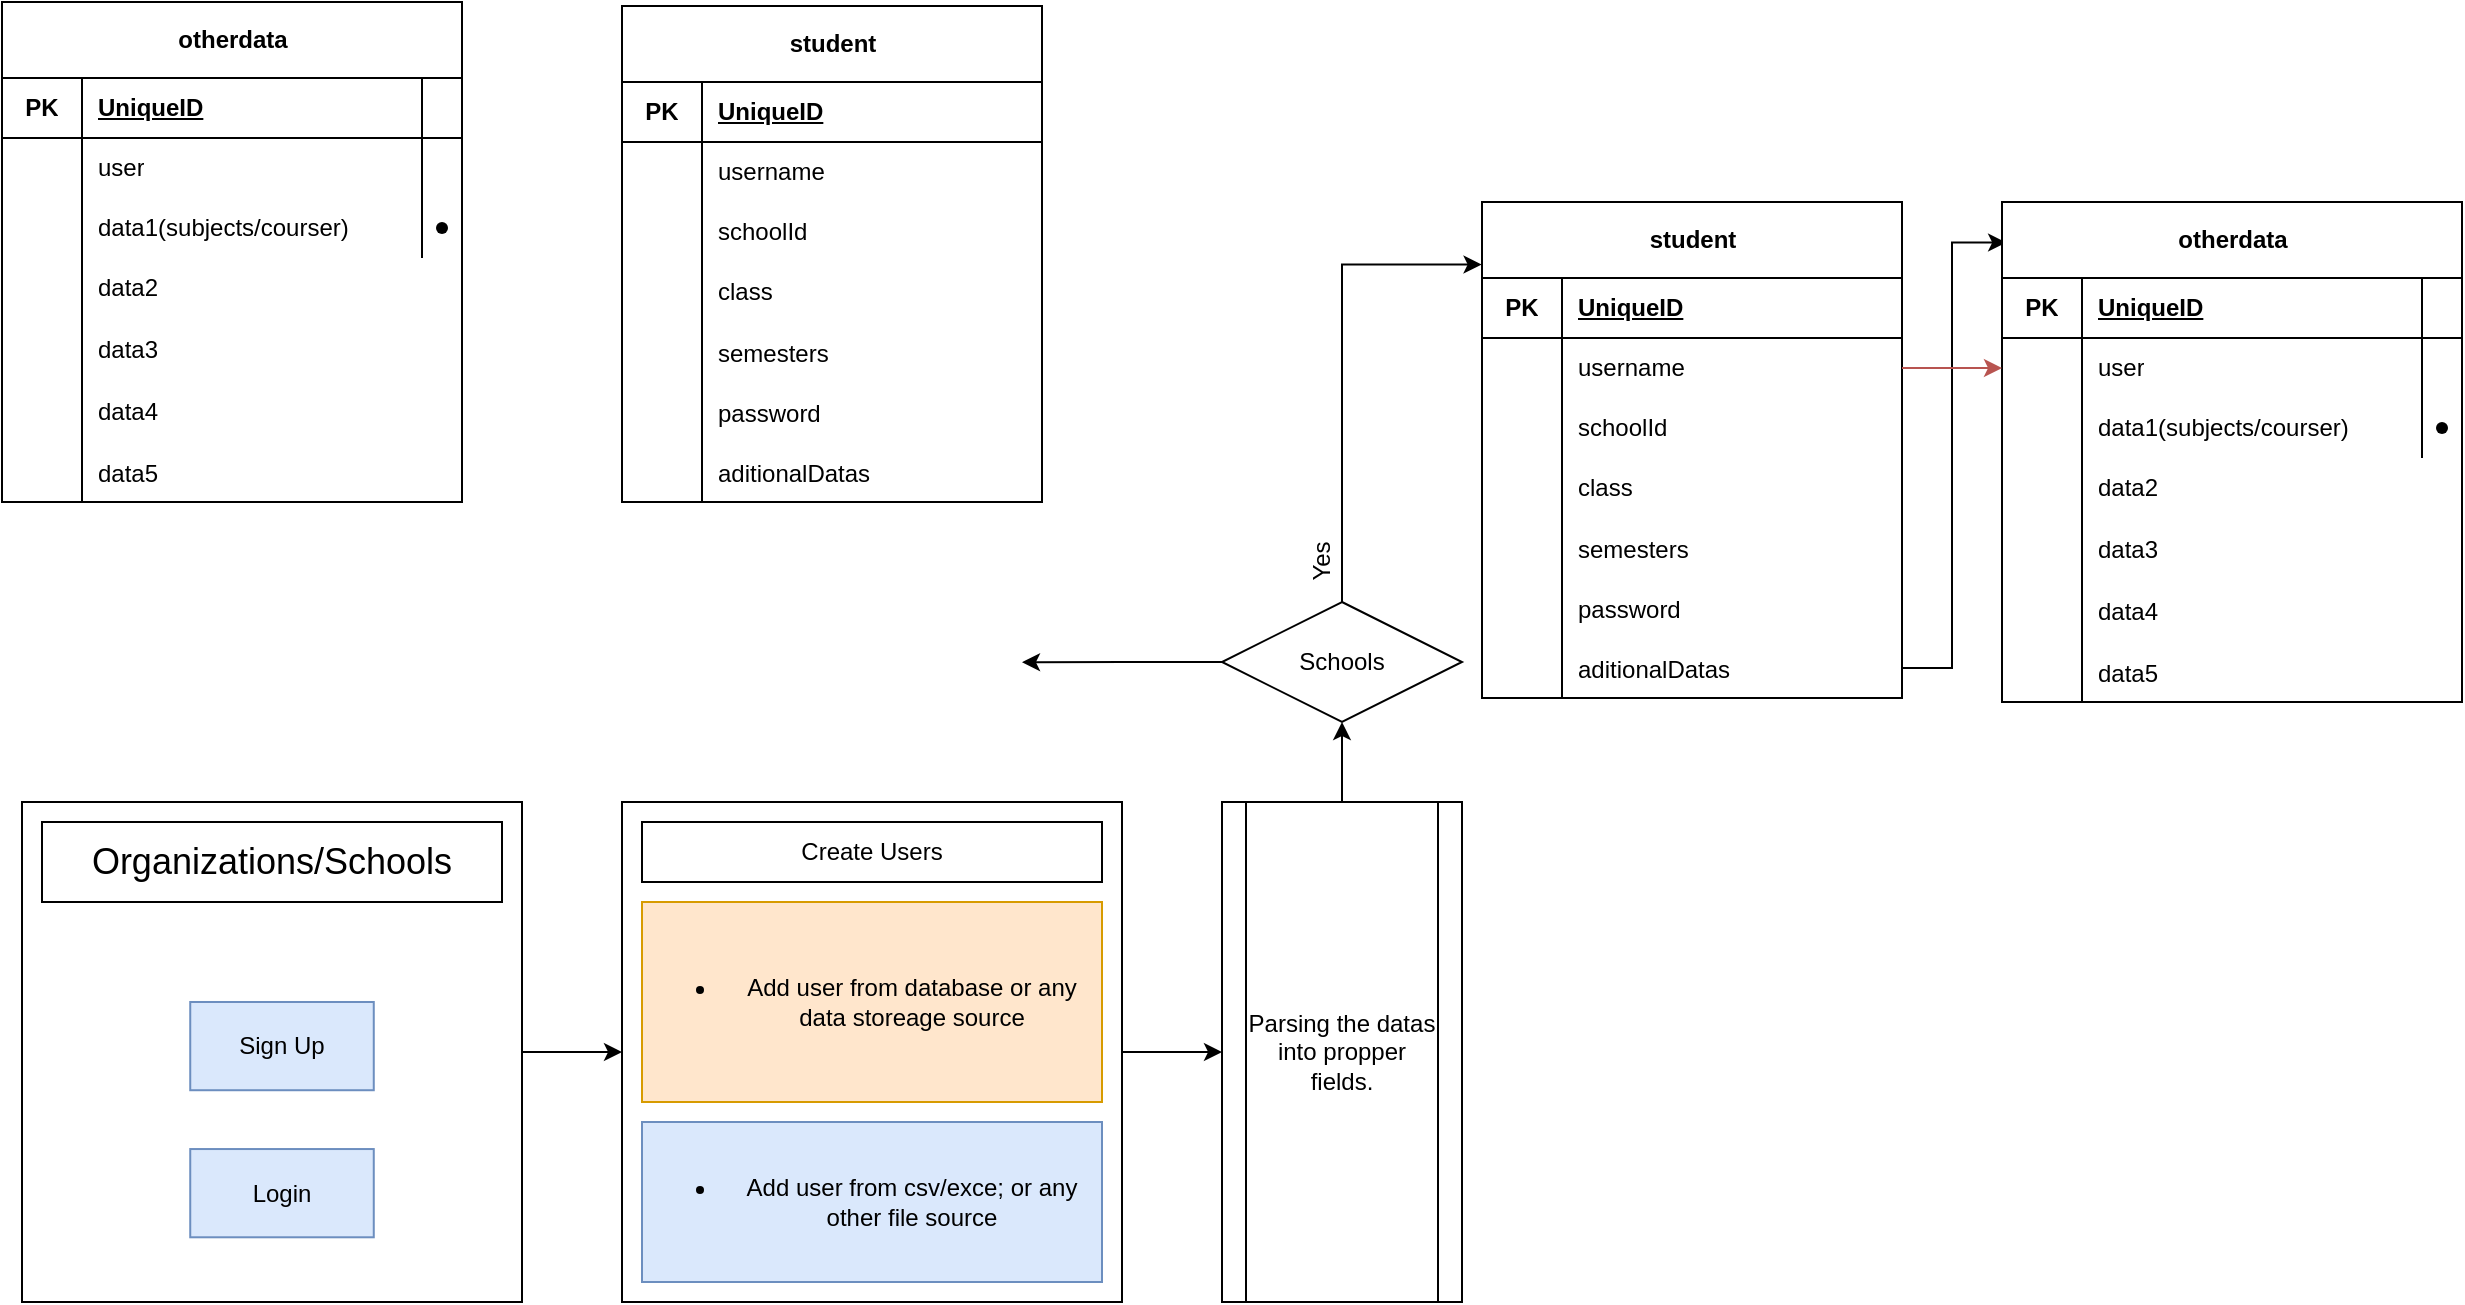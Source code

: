 <mxfile version="21.0.6" type="github">
  <diagram name="Page-1" id="e56a1550-8fbb-45ad-956c-1786394a9013">
    <mxGraphModel dx="978" dy="1511" grid="1" gridSize="10" guides="1" tooltips="1" connect="1" arrows="1" fold="1" page="1" pageScale="1" pageWidth="1100" pageHeight="850" background="none" math="0" shadow="0">
      <root>
        <mxCell id="0" />
        <mxCell id="1" parent="0" />
        <mxCell id="NeJCXW5R0uLkIVwSfmuF-5" value="" style="group" vertex="1" connectable="0" parent="1">
          <mxGeometry x="20" y="180" width="260" height="250" as="geometry" />
        </mxCell>
        <mxCell id="NeJCXW5R0uLkIVwSfmuF-3" value="&lt;font style=&quot;font-size: 20px;&quot;&gt;&lt;br&gt;&lt;/font&gt;" style="whiteSpace=wrap;html=1;aspect=fixed;" vertex="1" parent="NeJCXW5R0uLkIVwSfmuF-5">
          <mxGeometry width="250.0" height="250.0" as="geometry" />
        </mxCell>
        <mxCell id="NeJCXW5R0uLkIVwSfmuF-4" value="" style="group" vertex="1" connectable="0" parent="NeJCXW5R0uLkIVwSfmuF-5">
          <mxGeometry x="84.118" y="99.996" width="91.765" height="117.647" as="geometry" />
        </mxCell>
        <mxCell id="NeJCXW5R0uLkIVwSfmuF-1" value="Login" style="rounded=0;whiteSpace=wrap;html=1;fillColor=#dae8fc;strokeColor=#6c8ebf;" vertex="1" parent="NeJCXW5R0uLkIVwSfmuF-4">
          <mxGeometry y="73.529" width="91.765" height="44.118" as="geometry" />
        </mxCell>
        <mxCell id="NeJCXW5R0uLkIVwSfmuF-2" value="Sign Up" style="rounded=0;whiteSpace=wrap;html=1;fillColor=#dae8fc;strokeColor=#6c8ebf;" vertex="1" parent="NeJCXW5R0uLkIVwSfmuF-4">
          <mxGeometry width="91.765" height="44.118" as="geometry" />
        </mxCell>
        <mxCell id="NeJCXW5R0uLkIVwSfmuF-21" value="&lt;font style=&quot;font-size: 18px;&quot;&gt;Organizations/Schools&lt;/font&gt;" style="rounded=0;whiteSpace=wrap;html=1;" vertex="1" parent="NeJCXW5R0uLkIVwSfmuF-5">
          <mxGeometry x="10" y="10" width="230" height="40" as="geometry" />
        </mxCell>
        <mxCell id="NeJCXW5R0uLkIVwSfmuF-11" value="" style="edgeStyle=orthogonalEdgeStyle;rounded=0;orthogonalLoop=1;jettySize=auto;html=1;" edge="1" parent="1" source="NeJCXW5R0uLkIVwSfmuF-3" target="NeJCXW5R0uLkIVwSfmuF-10">
          <mxGeometry relative="1" as="geometry" />
        </mxCell>
        <mxCell id="NeJCXW5R0uLkIVwSfmuF-99" style="edgeStyle=orthogonalEdgeStyle;rounded=0;orthogonalLoop=1;jettySize=auto;html=1;exitX=0.5;exitY=0;exitDx=0;exitDy=0;entryX=0.5;entryY=1;entryDx=0;entryDy=0;" edge="1" parent="1" source="NeJCXW5R0uLkIVwSfmuF-17" target="NeJCXW5R0uLkIVwSfmuF-97">
          <mxGeometry relative="1" as="geometry" />
        </mxCell>
        <mxCell id="NeJCXW5R0uLkIVwSfmuF-17" value="Parsing the datas into propper fields." style="shape=process;whiteSpace=wrap;html=1;backgroundOutline=1;" vertex="1" parent="1">
          <mxGeometry x="620" y="180" width="120" height="250" as="geometry" />
        </mxCell>
        <mxCell id="NeJCXW5R0uLkIVwSfmuF-18" value="" style="group" vertex="1" connectable="0" parent="1">
          <mxGeometry x="320" y="180" width="250" height="250" as="geometry" />
        </mxCell>
        <mxCell id="NeJCXW5R0uLkIVwSfmuF-10" value="&lt;br&gt;" style="whiteSpace=wrap;html=1;aspect=fixed;" vertex="1" parent="NeJCXW5R0uLkIVwSfmuF-18">
          <mxGeometry width="250" height="250" as="geometry" />
        </mxCell>
        <mxCell id="NeJCXW5R0uLkIVwSfmuF-12" value="Create Users" style="rounded=0;whiteSpace=wrap;html=1;" vertex="1" parent="NeJCXW5R0uLkIVwSfmuF-18">
          <mxGeometry x="10" y="10" width="230" height="30" as="geometry" />
        </mxCell>
        <mxCell id="NeJCXW5R0uLkIVwSfmuF-13" value="&lt;ul&gt;&lt;li&gt;Add user from database or any data storeage source&lt;/li&gt;&lt;/ul&gt;" style="rounded=0;whiteSpace=wrap;html=1;fillColor=#ffe6cc;strokeColor=#d79b00;" vertex="1" parent="NeJCXW5R0uLkIVwSfmuF-18">
          <mxGeometry x="10" y="50" width="230" height="100" as="geometry" />
        </mxCell>
        <mxCell id="NeJCXW5R0uLkIVwSfmuF-14" value="&lt;ul&gt;&lt;li&gt;Add user from csv/exce; or any other file source&lt;/li&gt;&lt;/ul&gt;" style="rounded=0;whiteSpace=wrap;html=1;fillColor=#dae8fc;strokeColor=#6c8ebf;" vertex="1" parent="NeJCXW5R0uLkIVwSfmuF-18">
          <mxGeometry x="10" y="160" width="230" height="80" as="geometry" />
        </mxCell>
        <mxCell id="NeJCXW5R0uLkIVwSfmuF-15" style="edgeStyle=orthogonalEdgeStyle;rounded=0;orthogonalLoop=1;jettySize=auto;html=1;exitX=0.5;exitY=1;exitDx=0;exitDy=0;" edge="1" parent="NeJCXW5R0uLkIVwSfmuF-18" source="NeJCXW5R0uLkIVwSfmuF-12" target="NeJCXW5R0uLkIVwSfmuF-12">
          <mxGeometry relative="1" as="geometry" />
        </mxCell>
        <mxCell id="NeJCXW5R0uLkIVwSfmuF-23" value="" style="edgeStyle=orthogonalEdgeStyle;rounded=0;orthogonalLoop=1;jettySize=auto;html=1;" edge="1" parent="1" source="NeJCXW5R0uLkIVwSfmuF-10" target="NeJCXW5R0uLkIVwSfmuF-17">
          <mxGeometry relative="1" as="geometry" />
        </mxCell>
        <mxCell id="NeJCXW5R0uLkIVwSfmuF-93" value="" style="edgeStyle=orthogonalEdgeStyle;rounded=0;orthogonalLoop=1;jettySize=auto;html=1;exitX=1;exitY=0.5;exitDx=0;exitDy=0;entryX=0.009;entryY=0.081;entryDx=0;entryDy=0;entryPerimeter=0;" edge="1" parent="1" source="NeJCXW5R0uLkIVwSfmuF-55" target="NeJCXW5R0uLkIVwSfmuF-71">
          <mxGeometry relative="1" as="geometry" />
        </mxCell>
        <object label="student" semester="" id="NeJCXW5R0uLkIVwSfmuF-24">
          <mxCell style="shape=table;startSize=38;container=1;collapsible=1;childLayout=tableLayout;fixedRows=1;rowLines=0;fontStyle=1;align=center;resizeLast=1;html=1;enumerate=0;autosize=1;" vertex="1" parent="1">
            <mxGeometry x="750" y="-120" width="210" height="248" as="geometry" />
          </mxCell>
        </object>
        <mxCell id="NeJCXW5R0uLkIVwSfmuF-25" value="" style="shape=tableRow;horizontal=0;startSize=0;swimlaneHead=0;swimlaneBody=0;fillColor=none;collapsible=0;dropTarget=0;points=[[0,0.5],[1,0.5]];portConstraint=eastwest;top=0;left=0;right=0;bottom=1;" vertex="1" parent="NeJCXW5R0uLkIVwSfmuF-24">
          <mxGeometry y="38" width="210" height="30" as="geometry" />
        </mxCell>
        <mxCell id="NeJCXW5R0uLkIVwSfmuF-26" value="PK" style="shape=partialRectangle;connectable=0;fillColor=none;top=0;left=0;bottom=0;right=0;fontStyle=1;overflow=hidden;whiteSpace=wrap;html=1;" vertex="1" parent="NeJCXW5R0uLkIVwSfmuF-25">
          <mxGeometry width="40" height="30" as="geometry">
            <mxRectangle width="40" height="30" as="alternateBounds" />
          </mxGeometry>
        </mxCell>
        <mxCell id="NeJCXW5R0uLkIVwSfmuF-27" value="UniqueID" style="shape=partialRectangle;connectable=0;fillColor=none;top=0;left=0;bottom=0;right=0;align=left;spacingLeft=6;fontStyle=5;overflow=hidden;whiteSpace=wrap;html=1;" vertex="1" parent="NeJCXW5R0uLkIVwSfmuF-25">
          <mxGeometry x="40" width="170" height="30" as="geometry">
            <mxRectangle width="170" height="30" as="alternateBounds" />
          </mxGeometry>
        </mxCell>
        <mxCell id="NeJCXW5R0uLkIVwSfmuF-28" value="" style="shape=tableRow;horizontal=0;startSize=0;swimlaneHead=0;swimlaneBody=0;fillColor=none;collapsible=0;dropTarget=0;points=[[0,0.5],[1,0.5]];portConstraint=eastwest;top=0;left=0;right=0;bottom=0;" vertex="1" parent="NeJCXW5R0uLkIVwSfmuF-24">
          <mxGeometry y="68" width="210" height="30" as="geometry" />
        </mxCell>
        <mxCell id="NeJCXW5R0uLkIVwSfmuF-29" value="" style="shape=partialRectangle;connectable=0;fillColor=none;top=0;left=0;bottom=0;right=0;editable=1;overflow=hidden;whiteSpace=wrap;html=1;" vertex="1" parent="NeJCXW5R0uLkIVwSfmuF-28">
          <mxGeometry width="40" height="30" as="geometry">
            <mxRectangle width="40" height="30" as="alternateBounds" />
          </mxGeometry>
        </mxCell>
        <mxCell id="NeJCXW5R0uLkIVwSfmuF-30" value="username" style="shape=partialRectangle;connectable=0;fillColor=none;top=0;left=0;bottom=0;right=0;align=left;spacingLeft=6;overflow=hidden;whiteSpace=wrap;html=1;" vertex="1" parent="NeJCXW5R0uLkIVwSfmuF-28">
          <mxGeometry x="40" width="170" height="30" as="geometry">
            <mxRectangle width="170" height="30" as="alternateBounds" />
          </mxGeometry>
        </mxCell>
        <mxCell id="NeJCXW5R0uLkIVwSfmuF-31" value="" style="shape=tableRow;horizontal=0;startSize=0;swimlaneHead=0;swimlaneBody=0;fillColor=none;collapsible=0;dropTarget=0;points=[[0,0.5],[1,0.5]];portConstraint=eastwest;top=0;left=0;right=0;bottom=0;" vertex="1" parent="NeJCXW5R0uLkIVwSfmuF-24">
          <mxGeometry y="98" width="210" height="30" as="geometry" />
        </mxCell>
        <mxCell id="NeJCXW5R0uLkIVwSfmuF-32" value="" style="shape=partialRectangle;connectable=0;fillColor=none;top=0;left=0;bottom=0;right=0;editable=1;overflow=hidden;whiteSpace=wrap;html=1;" vertex="1" parent="NeJCXW5R0uLkIVwSfmuF-31">
          <mxGeometry width="40" height="30" as="geometry">
            <mxRectangle width="40" height="30" as="alternateBounds" />
          </mxGeometry>
        </mxCell>
        <mxCell id="NeJCXW5R0uLkIVwSfmuF-33" value="schoolId" style="shape=partialRectangle;connectable=0;fillColor=none;top=0;left=0;bottom=0;right=0;align=left;spacingLeft=6;overflow=hidden;whiteSpace=wrap;html=1;" vertex="1" parent="NeJCXW5R0uLkIVwSfmuF-31">
          <mxGeometry x="40" width="170" height="30" as="geometry">
            <mxRectangle width="170" height="30" as="alternateBounds" />
          </mxGeometry>
        </mxCell>
        <mxCell id="NeJCXW5R0uLkIVwSfmuF-34" value="" style="shape=tableRow;horizontal=0;startSize=0;swimlaneHead=0;swimlaneBody=0;fillColor=none;collapsible=0;dropTarget=0;points=[[0,0.5],[1,0.5]];portConstraint=eastwest;top=0;left=0;right=0;bottom=0;" vertex="1" parent="NeJCXW5R0uLkIVwSfmuF-24">
          <mxGeometry y="128" width="210" height="30" as="geometry" />
        </mxCell>
        <mxCell id="NeJCXW5R0uLkIVwSfmuF-35" value="" style="shape=partialRectangle;connectable=0;fillColor=none;top=0;left=0;bottom=0;right=0;editable=1;overflow=hidden;whiteSpace=wrap;html=1;" vertex="1" parent="NeJCXW5R0uLkIVwSfmuF-34">
          <mxGeometry width="40" height="30" as="geometry">
            <mxRectangle width="40" height="30" as="alternateBounds" />
          </mxGeometry>
        </mxCell>
        <mxCell id="NeJCXW5R0uLkIVwSfmuF-36" value="class" style="shape=partialRectangle;connectable=0;fillColor=none;top=0;left=0;bottom=0;right=0;align=left;spacingLeft=6;overflow=hidden;whiteSpace=wrap;html=1;" vertex="1" parent="NeJCXW5R0uLkIVwSfmuF-34">
          <mxGeometry x="40" width="170" height="30" as="geometry">
            <mxRectangle width="170" height="30" as="alternateBounds" />
          </mxGeometry>
        </mxCell>
        <mxCell id="NeJCXW5R0uLkIVwSfmuF-43" value="" style="shape=tableRow;horizontal=0;startSize=0;swimlaneHead=0;swimlaneBody=0;fillColor=none;collapsible=0;dropTarget=0;points=[[0,0.5],[1,0.5]];portConstraint=eastwest;top=0;left=0;right=0;bottom=0;" vertex="1" parent="NeJCXW5R0uLkIVwSfmuF-24">
          <mxGeometry y="158" width="210" height="30" as="geometry" />
        </mxCell>
        <mxCell id="NeJCXW5R0uLkIVwSfmuF-44" value="" style="shape=partialRectangle;connectable=0;fillColor=none;top=0;left=0;bottom=0;right=0;editable=1;overflow=hidden;" vertex="1" parent="NeJCXW5R0uLkIVwSfmuF-43">
          <mxGeometry width="40" height="30" as="geometry">
            <mxRectangle width="40" height="30" as="alternateBounds" />
          </mxGeometry>
        </mxCell>
        <mxCell id="NeJCXW5R0uLkIVwSfmuF-45" value="semesters" style="shape=partialRectangle;connectable=0;fillColor=none;top=0;left=0;bottom=0;right=0;align=left;spacingLeft=6;overflow=hidden;" vertex="1" parent="NeJCXW5R0uLkIVwSfmuF-43">
          <mxGeometry x="40" width="170" height="30" as="geometry">
            <mxRectangle width="170" height="30" as="alternateBounds" />
          </mxGeometry>
        </mxCell>
        <mxCell id="NeJCXW5R0uLkIVwSfmuF-51" value="" style="shape=tableRow;horizontal=0;startSize=0;swimlaneHead=0;swimlaneBody=0;fillColor=none;collapsible=0;dropTarget=0;points=[[0,0.5],[1,0.5]];portConstraint=eastwest;top=0;left=0;right=0;bottom=0;" vertex="1" parent="NeJCXW5R0uLkIVwSfmuF-24">
          <mxGeometry y="188" width="210" height="30" as="geometry" />
        </mxCell>
        <mxCell id="NeJCXW5R0uLkIVwSfmuF-52" value="" style="shape=partialRectangle;connectable=0;fillColor=none;top=0;left=0;bottom=0;right=0;editable=1;overflow=hidden;" vertex="1" parent="NeJCXW5R0uLkIVwSfmuF-51">
          <mxGeometry width="40" height="30" as="geometry">
            <mxRectangle width="40" height="30" as="alternateBounds" />
          </mxGeometry>
        </mxCell>
        <mxCell id="NeJCXW5R0uLkIVwSfmuF-53" value="password" style="shape=partialRectangle;connectable=0;fillColor=none;top=0;left=0;bottom=0;right=0;align=left;spacingLeft=6;overflow=hidden;" vertex="1" parent="NeJCXW5R0uLkIVwSfmuF-51">
          <mxGeometry x="40" width="170" height="30" as="geometry">
            <mxRectangle width="170" height="30" as="alternateBounds" />
          </mxGeometry>
        </mxCell>
        <mxCell id="NeJCXW5R0uLkIVwSfmuF-55" value="" style="shape=tableRow;horizontal=0;startSize=0;swimlaneHead=0;swimlaneBody=0;fillColor=none;collapsible=0;dropTarget=0;points=[[0,0.5],[1,0.5]];portConstraint=eastwest;top=0;left=0;right=0;bottom=0;" vertex="1" parent="NeJCXW5R0uLkIVwSfmuF-24">
          <mxGeometry y="218" width="210" height="30" as="geometry" />
        </mxCell>
        <mxCell id="NeJCXW5R0uLkIVwSfmuF-56" value="" style="shape=partialRectangle;connectable=0;fillColor=none;top=0;left=0;bottom=0;right=0;editable=1;overflow=hidden;" vertex="1" parent="NeJCXW5R0uLkIVwSfmuF-55">
          <mxGeometry width="40" height="30" as="geometry">
            <mxRectangle width="40" height="30" as="alternateBounds" />
          </mxGeometry>
        </mxCell>
        <mxCell id="NeJCXW5R0uLkIVwSfmuF-57" value="aditionalDatas" style="shape=partialRectangle;connectable=0;fillColor=none;top=0;left=0;bottom=0;right=0;align=left;spacingLeft=6;overflow=hidden;" vertex="1" parent="NeJCXW5R0uLkIVwSfmuF-55">
          <mxGeometry x="40" width="170" height="30" as="geometry">
            <mxRectangle width="170" height="30" as="alternateBounds" />
          </mxGeometry>
        </mxCell>
        <object label="otherdata" semester="" id="NeJCXW5R0uLkIVwSfmuF-71">
          <mxCell style="shape=table;startSize=38;container=1;collapsible=1;childLayout=tableLayout;fixedRows=1;rowLines=0;fontStyle=1;align=center;resizeLast=1;html=1;enumerate=0;autosize=1;" vertex="1" parent="1">
            <mxGeometry x="1010" y="-120" width="230" height="250" as="geometry" />
          </mxCell>
        </object>
        <mxCell id="NeJCXW5R0uLkIVwSfmuF-72" value="" style="shape=tableRow;horizontal=0;startSize=0;swimlaneHead=0;swimlaneBody=0;fillColor=none;collapsible=0;dropTarget=0;points=[[0,0.5],[1,0.5]];portConstraint=eastwest;top=0;left=0;right=0;bottom=1;" vertex="1" parent="NeJCXW5R0uLkIVwSfmuF-71">
          <mxGeometry y="38" width="230" height="30" as="geometry" />
        </mxCell>
        <mxCell id="NeJCXW5R0uLkIVwSfmuF-73" value="PK" style="shape=partialRectangle;connectable=0;fillColor=none;top=0;left=0;bottom=0;right=0;fontStyle=1;overflow=hidden;whiteSpace=wrap;html=1;" vertex="1" parent="NeJCXW5R0uLkIVwSfmuF-72">
          <mxGeometry width="40" height="30" as="geometry">
            <mxRectangle width="40" height="30" as="alternateBounds" />
          </mxGeometry>
        </mxCell>
        <mxCell id="NeJCXW5R0uLkIVwSfmuF-74" value="UniqueID" style="shape=partialRectangle;connectable=0;fillColor=none;top=0;left=0;bottom=0;right=0;align=left;spacingLeft=6;fontStyle=5;overflow=hidden;whiteSpace=wrap;html=1;" vertex="1" parent="NeJCXW5R0uLkIVwSfmuF-72">
          <mxGeometry x="40" width="190" height="30" as="geometry">
            <mxRectangle width="190" height="30" as="alternateBounds" />
          </mxGeometry>
        </mxCell>
        <mxCell id="NeJCXW5R0uLkIVwSfmuF-75" value="" style="shape=tableRow;horizontal=0;startSize=0;swimlaneHead=0;swimlaneBody=0;fillColor=none;collapsible=0;dropTarget=0;points=[[0,0.5],[1,0.5]];portConstraint=eastwest;top=0;left=0;right=0;bottom=0;" vertex="1" parent="NeJCXW5R0uLkIVwSfmuF-71">
          <mxGeometry y="68" width="230" height="30" as="geometry" />
        </mxCell>
        <mxCell id="NeJCXW5R0uLkIVwSfmuF-76" value="" style="shape=partialRectangle;connectable=0;fillColor=none;top=0;left=0;bottom=0;right=0;editable=1;overflow=hidden;whiteSpace=wrap;html=1;" vertex="1" parent="NeJCXW5R0uLkIVwSfmuF-75">
          <mxGeometry width="40" height="30" as="geometry">
            <mxRectangle width="40" height="30" as="alternateBounds" />
          </mxGeometry>
        </mxCell>
        <mxCell id="NeJCXW5R0uLkIVwSfmuF-77" value="user" style="shape=partialRectangle;connectable=0;fillColor=none;top=0;left=0;bottom=0;right=0;align=left;spacingLeft=6;overflow=hidden;whiteSpace=wrap;html=1;" vertex="1" parent="NeJCXW5R0uLkIVwSfmuF-75">
          <mxGeometry x="40" width="190" height="30" as="geometry">
            <mxRectangle width="190" height="30" as="alternateBounds" />
          </mxGeometry>
        </mxCell>
        <mxCell id="NeJCXW5R0uLkIVwSfmuF-78" value="" style="shape=tableRow;horizontal=0;startSize=0;swimlaneHead=0;swimlaneBody=0;fillColor=none;collapsible=0;dropTarget=0;points=[[0,0.5],[1,0.5]];portConstraint=eastwest;top=0;left=0;right=0;bottom=0;" vertex="1" parent="NeJCXW5R0uLkIVwSfmuF-71">
          <mxGeometry y="98" width="230" height="30" as="geometry" />
        </mxCell>
        <mxCell id="NeJCXW5R0uLkIVwSfmuF-79" value="" style="shape=partialRectangle;connectable=0;fillColor=none;top=0;left=0;bottom=0;right=0;editable=1;overflow=hidden;whiteSpace=wrap;html=1;" vertex="1" parent="NeJCXW5R0uLkIVwSfmuF-78">
          <mxGeometry width="40" height="30" as="geometry">
            <mxRectangle width="40" height="30" as="alternateBounds" />
          </mxGeometry>
        </mxCell>
        <mxCell id="NeJCXW5R0uLkIVwSfmuF-80" value="data1(subjects/courser)" style="shape=partialRectangle;connectable=0;fillColor=none;top=0;left=0;bottom=0;right=0;align=left;spacingLeft=6;overflow=hidden;whiteSpace=wrap;html=1;" vertex="1" parent="NeJCXW5R0uLkIVwSfmuF-78">
          <mxGeometry x="40" width="170" height="30" as="geometry">
            <mxRectangle width="170" height="30" as="alternateBounds" />
          </mxGeometry>
        </mxCell>
        <mxCell id="NeJCXW5R0uLkIVwSfmuF-94" value="" style="shape=waypoint;sketch=0;size=6;pointerEvents=1;points=[];fillColor=default;resizable=0;rotatable=0;perimeter=centerPerimeter;snapToPoint=1;startSize=38;fontStyle=1;" vertex="1" parent="NeJCXW5R0uLkIVwSfmuF-78">
          <mxGeometry x="210" width="20" height="30" as="geometry">
            <mxRectangle width="20" height="30" as="alternateBounds" />
          </mxGeometry>
        </mxCell>
        <mxCell id="NeJCXW5R0uLkIVwSfmuF-81" value="" style="shape=tableRow;horizontal=0;startSize=0;swimlaneHead=0;swimlaneBody=0;fillColor=none;collapsible=0;dropTarget=0;points=[[0,0.5],[1,0.5]];portConstraint=eastwest;top=0;left=0;right=0;bottom=0;" vertex="1" parent="NeJCXW5R0uLkIVwSfmuF-71">
          <mxGeometry y="128" width="230" height="30" as="geometry" />
        </mxCell>
        <mxCell id="NeJCXW5R0uLkIVwSfmuF-82" value="" style="shape=partialRectangle;connectable=0;fillColor=none;top=0;left=0;bottom=0;right=0;editable=1;overflow=hidden;whiteSpace=wrap;html=1;" vertex="1" parent="NeJCXW5R0uLkIVwSfmuF-81">
          <mxGeometry width="40" height="30" as="geometry">
            <mxRectangle width="40" height="30" as="alternateBounds" />
          </mxGeometry>
        </mxCell>
        <mxCell id="NeJCXW5R0uLkIVwSfmuF-83" value="data2" style="shape=partialRectangle;connectable=0;fillColor=none;top=0;left=0;bottom=0;right=0;align=left;spacingLeft=6;overflow=hidden;whiteSpace=wrap;html=1;" vertex="1" parent="NeJCXW5R0uLkIVwSfmuF-81">
          <mxGeometry x="40" width="190" height="30" as="geometry">
            <mxRectangle width="190" height="30" as="alternateBounds" />
          </mxGeometry>
        </mxCell>
        <mxCell id="NeJCXW5R0uLkIVwSfmuF-84" value="" style="shape=tableRow;horizontal=0;startSize=0;swimlaneHead=0;swimlaneBody=0;fillColor=none;collapsible=0;dropTarget=0;points=[[0,0.5],[1,0.5]];portConstraint=eastwest;top=0;left=0;right=0;bottom=0;" vertex="1" parent="NeJCXW5R0uLkIVwSfmuF-71">
          <mxGeometry y="158" width="230" height="30" as="geometry" />
        </mxCell>
        <mxCell id="NeJCXW5R0uLkIVwSfmuF-85" value="" style="shape=partialRectangle;connectable=0;fillColor=none;top=0;left=0;bottom=0;right=0;editable=1;overflow=hidden;" vertex="1" parent="NeJCXW5R0uLkIVwSfmuF-84">
          <mxGeometry width="40" height="30" as="geometry">
            <mxRectangle width="40" height="30" as="alternateBounds" />
          </mxGeometry>
        </mxCell>
        <mxCell id="NeJCXW5R0uLkIVwSfmuF-86" value="data3" style="shape=partialRectangle;connectable=0;fillColor=none;top=0;left=0;bottom=0;right=0;align=left;spacingLeft=6;overflow=hidden;" vertex="1" parent="NeJCXW5R0uLkIVwSfmuF-84">
          <mxGeometry x="40" width="190" height="30" as="geometry">
            <mxRectangle width="190" height="30" as="alternateBounds" />
          </mxGeometry>
        </mxCell>
        <mxCell id="NeJCXW5R0uLkIVwSfmuF-87" value="" style="shape=tableRow;horizontal=0;startSize=0;swimlaneHead=0;swimlaneBody=0;fillColor=none;collapsible=0;dropTarget=0;points=[[0,0.5],[1,0.5]];portConstraint=eastwest;top=0;left=0;right=0;bottom=0;" vertex="1" parent="NeJCXW5R0uLkIVwSfmuF-71">
          <mxGeometry y="188" width="230" height="32" as="geometry" />
        </mxCell>
        <mxCell id="NeJCXW5R0uLkIVwSfmuF-88" value="" style="shape=partialRectangle;connectable=0;fillColor=none;top=0;left=0;bottom=0;right=0;editable=1;overflow=hidden;" vertex="1" parent="NeJCXW5R0uLkIVwSfmuF-87">
          <mxGeometry width="40" height="32" as="geometry">
            <mxRectangle width="40" height="32" as="alternateBounds" />
          </mxGeometry>
        </mxCell>
        <mxCell id="NeJCXW5R0uLkIVwSfmuF-89" value="data4" style="shape=partialRectangle;connectable=0;fillColor=none;top=0;left=0;bottom=0;right=0;align=left;spacingLeft=6;overflow=hidden;" vertex="1" parent="NeJCXW5R0uLkIVwSfmuF-87">
          <mxGeometry x="40" width="190" height="32" as="geometry">
            <mxRectangle width="190" height="32" as="alternateBounds" />
          </mxGeometry>
        </mxCell>
        <mxCell id="NeJCXW5R0uLkIVwSfmuF-90" value="" style="shape=tableRow;horizontal=0;startSize=0;swimlaneHead=0;swimlaneBody=0;fillColor=none;collapsible=0;dropTarget=0;points=[[0,0.5],[1,0.5]];portConstraint=eastwest;top=0;left=0;right=0;bottom=0;" vertex="1" parent="NeJCXW5R0uLkIVwSfmuF-71">
          <mxGeometry y="220" width="230" height="30" as="geometry" />
        </mxCell>
        <mxCell id="NeJCXW5R0uLkIVwSfmuF-91" value="" style="shape=partialRectangle;connectable=0;fillColor=none;top=0;left=0;bottom=0;right=0;editable=1;overflow=hidden;" vertex="1" parent="NeJCXW5R0uLkIVwSfmuF-90">
          <mxGeometry width="40" height="30" as="geometry">
            <mxRectangle width="40" height="30" as="alternateBounds" />
          </mxGeometry>
        </mxCell>
        <mxCell id="NeJCXW5R0uLkIVwSfmuF-92" value="data5" style="shape=partialRectangle;connectable=0;fillColor=none;top=0;left=0;bottom=0;right=0;align=left;spacingLeft=6;overflow=hidden;" vertex="1" parent="NeJCXW5R0uLkIVwSfmuF-90">
          <mxGeometry x="40" width="190" height="30" as="geometry">
            <mxRectangle width="190" height="30" as="alternateBounds" />
          </mxGeometry>
        </mxCell>
        <mxCell id="NeJCXW5R0uLkIVwSfmuF-95" style="edgeStyle=orthogonalEdgeStyle;rounded=0;orthogonalLoop=1;jettySize=auto;html=1;exitX=1;exitY=0.5;exitDx=0;exitDy=0;fillColor=#f8cecc;strokeColor=#b85450;" edge="1" parent="1" source="NeJCXW5R0uLkIVwSfmuF-28" target="NeJCXW5R0uLkIVwSfmuF-75">
          <mxGeometry relative="1" as="geometry" />
        </mxCell>
        <mxCell id="NeJCXW5R0uLkIVwSfmuF-102" style="edgeStyle=orthogonalEdgeStyle;rounded=0;orthogonalLoop=1;jettySize=auto;html=1;exitX=0.5;exitY=0;exitDx=0;exitDy=0;entryX=-0.001;entryY=0.126;entryDx=0;entryDy=0;entryPerimeter=0;" edge="1" parent="1" source="NeJCXW5R0uLkIVwSfmuF-97" target="NeJCXW5R0uLkIVwSfmuF-24">
          <mxGeometry relative="1" as="geometry">
            <mxPoint x="679.778" y="30" as="targetPoint" />
          </mxGeometry>
        </mxCell>
        <mxCell id="NeJCXW5R0uLkIVwSfmuF-104" style="edgeStyle=orthogonalEdgeStyle;rounded=0;orthogonalLoop=1;jettySize=auto;html=1;exitX=0;exitY=0.5;exitDx=0;exitDy=0;" edge="1" parent="1" source="NeJCXW5R0uLkIVwSfmuF-97">
          <mxGeometry relative="1" as="geometry">
            <mxPoint x="520" y="110.111" as="targetPoint" />
          </mxGeometry>
        </mxCell>
        <mxCell id="NeJCXW5R0uLkIVwSfmuF-97" value="Schools" style="shape=rhombus;perimeter=rhombusPerimeter;whiteSpace=wrap;html=1;align=center;" vertex="1" parent="1">
          <mxGeometry x="620" y="80" width="120" height="60" as="geometry" />
        </mxCell>
        <mxCell id="NeJCXW5R0uLkIVwSfmuF-103" value="Yes" style="text;html=1;align=center;verticalAlign=middle;resizable=0;points=[];autosize=1;strokeColor=none;fillColor=none;rotation=-90;" vertex="1" parent="1">
          <mxGeometry x="650" y="45" width="40" height="30" as="geometry" />
        </mxCell>
        <object label="student" semester="" id="NeJCXW5R0uLkIVwSfmuF-106">
          <mxCell style="shape=table;startSize=38;container=1;collapsible=1;childLayout=tableLayout;fixedRows=1;rowLines=0;fontStyle=1;align=center;resizeLast=1;html=1;enumerate=0;autosize=1;" vertex="1" parent="1">
            <mxGeometry x="320" y="-218" width="210" height="248" as="geometry" />
          </mxCell>
        </object>
        <mxCell id="NeJCXW5R0uLkIVwSfmuF-107" value="" style="shape=tableRow;horizontal=0;startSize=0;swimlaneHead=0;swimlaneBody=0;fillColor=none;collapsible=0;dropTarget=0;points=[[0,0.5],[1,0.5]];portConstraint=eastwest;top=0;left=0;right=0;bottom=1;" vertex="1" parent="NeJCXW5R0uLkIVwSfmuF-106">
          <mxGeometry y="38" width="210" height="30" as="geometry" />
        </mxCell>
        <mxCell id="NeJCXW5R0uLkIVwSfmuF-108" value="PK" style="shape=partialRectangle;connectable=0;fillColor=none;top=0;left=0;bottom=0;right=0;fontStyle=1;overflow=hidden;whiteSpace=wrap;html=1;" vertex="1" parent="NeJCXW5R0uLkIVwSfmuF-107">
          <mxGeometry width="40" height="30" as="geometry">
            <mxRectangle width="40" height="30" as="alternateBounds" />
          </mxGeometry>
        </mxCell>
        <mxCell id="NeJCXW5R0uLkIVwSfmuF-109" value="UniqueID" style="shape=partialRectangle;connectable=0;fillColor=none;top=0;left=0;bottom=0;right=0;align=left;spacingLeft=6;fontStyle=5;overflow=hidden;whiteSpace=wrap;html=1;" vertex="1" parent="NeJCXW5R0uLkIVwSfmuF-107">
          <mxGeometry x="40" width="170" height="30" as="geometry">
            <mxRectangle width="170" height="30" as="alternateBounds" />
          </mxGeometry>
        </mxCell>
        <mxCell id="NeJCXW5R0uLkIVwSfmuF-110" value="" style="shape=tableRow;horizontal=0;startSize=0;swimlaneHead=0;swimlaneBody=0;fillColor=none;collapsible=0;dropTarget=0;points=[[0,0.5],[1,0.5]];portConstraint=eastwest;top=0;left=0;right=0;bottom=0;" vertex="1" parent="NeJCXW5R0uLkIVwSfmuF-106">
          <mxGeometry y="68" width="210" height="30" as="geometry" />
        </mxCell>
        <mxCell id="NeJCXW5R0uLkIVwSfmuF-111" value="" style="shape=partialRectangle;connectable=0;fillColor=none;top=0;left=0;bottom=0;right=0;editable=1;overflow=hidden;whiteSpace=wrap;html=1;" vertex="1" parent="NeJCXW5R0uLkIVwSfmuF-110">
          <mxGeometry width="40" height="30" as="geometry">
            <mxRectangle width="40" height="30" as="alternateBounds" />
          </mxGeometry>
        </mxCell>
        <mxCell id="NeJCXW5R0uLkIVwSfmuF-112" value="username" style="shape=partialRectangle;connectable=0;fillColor=none;top=0;left=0;bottom=0;right=0;align=left;spacingLeft=6;overflow=hidden;whiteSpace=wrap;html=1;" vertex="1" parent="NeJCXW5R0uLkIVwSfmuF-110">
          <mxGeometry x="40" width="170" height="30" as="geometry">
            <mxRectangle width="170" height="30" as="alternateBounds" />
          </mxGeometry>
        </mxCell>
        <mxCell id="NeJCXW5R0uLkIVwSfmuF-113" value="" style="shape=tableRow;horizontal=0;startSize=0;swimlaneHead=0;swimlaneBody=0;fillColor=none;collapsible=0;dropTarget=0;points=[[0,0.5],[1,0.5]];portConstraint=eastwest;top=0;left=0;right=0;bottom=0;" vertex="1" parent="NeJCXW5R0uLkIVwSfmuF-106">
          <mxGeometry y="98" width="210" height="30" as="geometry" />
        </mxCell>
        <mxCell id="NeJCXW5R0uLkIVwSfmuF-114" value="" style="shape=partialRectangle;connectable=0;fillColor=none;top=0;left=0;bottom=0;right=0;editable=1;overflow=hidden;whiteSpace=wrap;html=1;" vertex="1" parent="NeJCXW5R0uLkIVwSfmuF-113">
          <mxGeometry width="40" height="30" as="geometry">
            <mxRectangle width="40" height="30" as="alternateBounds" />
          </mxGeometry>
        </mxCell>
        <mxCell id="NeJCXW5R0uLkIVwSfmuF-115" value="schoolId" style="shape=partialRectangle;connectable=0;fillColor=none;top=0;left=0;bottom=0;right=0;align=left;spacingLeft=6;overflow=hidden;whiteSpace=wrap;html=1;" vertex="1" parent="NeJCXW5R0uLkIVwSfmuF-113">
          <mxGeometry x="40" width="170" height="30" as="geometry">
            <mxRectangle width="170" height="30" as="alternateBounds" />
          </mxGeometry>
        </mxCell>
        <mxCell id="NeJCXW5R0uLkIVwSfmuF-116" value="" style="shape=tableRow;horizontal=0;startSize=0;swimlaneHead=0;swimlaneBody=0;fillColor=none;collapsible=0;dropTarget=0;points=[[0,0.5],[1,0.5]];portConstraint=eastwest;top=0;left=0;right=0;bottom=0;" vertex="1" parent="NeJCXW5R0uLkIVwSfmuF-106">
          <mxGeometry y="128" width="210" height="30" as="geometry" />
        </mxCell>
        <mxCell id="NeJCXW5R0uLkIVwSfmuF-117" value="" style="shape=partialRectangle;connectable=0;fillColor=none;top=0;left=0;bottom=0;right=0;editable=1;overflow=hidden;whiteSpace=wrap;html=1;" vertex="1" parent="NeJCXW5R0uLkIVwSfmuF-116">
          <mxGeometry width="40" height="30" as="geometry">
            <mxRectangle width="40" height="30" as="alternateBounds" />
          </mxGeometry>
        </mxCell>
        <mxCell id="NeJCXW5R0uLkIVwSfmuF-118" value="class" style="shape=partialRectangle;connectable=0;fillColor=none;top=0;left=0;bottom=0;right=0;align=left;spacingLeft=6;overflow=hidden;whiteSpace=wrap;html=1;" vertex="1" parent="NeJCXW5R0uLkIVwSfmuF-116">
          <mxGeometry x="40" width="170" height="30" as="geometry">
            <mxRectangle width="170" height="30" as="alternateBounds" />
          </mxGeometry>
        </mxCell>
        <mxCell id="NeJCXW5R0uLkIVwSfmuF-119" value="" style="shape=tableRow;horizontal=0;startSize=0;swimlaneHead=0;swimlaneBody=0;fillColor=none;collapsible=0;dropTarget=0;points=[[0,0.5],[1,0.5]];portConstraint=eastwest;top=0;left=0;right=0;bottom=0;" vertex="1" parent="NeJCXW5R0uLkIVwSfmuF-106">
          <mxGeometry y="158" width="210" height="30" as="geometry" />
        </mxCell>
        <mxCell id="NeJCXW5R0uLkIVwSfmuF-120" value="" style="shape=partialRectangle;connectable=0;fillColor=none;top=0;left=0;bottom=0;right=0;editable=1;overflow=hidden;" vertex="1" parent="NeJCXW5R0uLkIVwSfmuF-119">
          <mxGeometry width="40" height="30" as="geometry">
            <mxRectangle width="40" height="30" as="alternateBounds" />
          </mxGeometry>
        </mxCell>
        <mxCell id="NeJCXW5R0uLkIVwSfmuF-121" value="semesters" style="shape=partialRectangle;connectable=0;fillColor=none;top=0;left=0;bottom=0;right=0;align=left;spacingLeft=6;overflow=hidden;" vertex="1" parent="NeJCXW5R0uLkIVwSfmuF-119">
          <mxGeometry x="40" width="170" height="30" as="geometry">
            <mxRectangle width="170" height="30" as="alternateBounds" />
          </mxGeometry>
        </mxCell>
        <mxCell id="NeJCXW5R0uLkIVwSfmuF-122" value="" style="shape=tableRow;horizontal=0;startSize=0;swimlaneHead=0;swimlaneBody=0;fillColor=none;collapsible=0;dropTarget=0;points=[[0,0.5],[1,0.5]];portConstraint=eastwest;top=0;left=0;right=0;bottom=0;" vertex="1" parent="NeJCXW5R0uLkIVwSfmuF-106">
          <mxGeometry y="188" width="210" height="30" as="geometry" />
        </mxCell>
        <mxCell id="NeJCXW5R0uLkIVwSfmuF-123" value="" style="shape=partialRectangle;connectable=0;fillColor=none;top=0;left=0;bottom=0;right=0;editable=1;overflow=hidden;" vertex="1" parent="NeJCXW5R0uLkIVwSfmuF-122">
          <mxGeometry width="40" height="30" as="geometry">
            <mxRectangle width="40" height="30" as="alternateBounds" />
          </mxGeometry>
        </mxCell>
        <mxCell id="NeJCXW5R0uLkIVwSfmuF-124" value="password" style="shape=partialRectangle;connectable=0;fillColor=none;top=0;left=0;bottom=0;right=0;align=left;spacingLeft=6;overflow=hidden;" vertex="1" parent="NeJCXW5R0uLkIVwSfmuF-122">
          <mxGeometry x="40" width="170" height="30" as="geometry">
            <mxRectangle width="170" height="30" as="alternateBounds" />
          </mxGeometry>
        </mxCell>
        <mxCell id="NeJCXW5R0uLkIVwSfmuF-125" value="" style="shape=tableRow;horizontal=0;startSize=0;swimlaneHead=0;swimlaneBody=0;fillColor=none;collapsible=0;dropTarget=0;points=[[0,0.5],[1,0.5]];portConstraint=eastwest;top=0;left=0;right=0;bottom=0;" vertex="1" parent="NeJCXW5R0uLkIVwSfmuF-106">
          <mxGeometry y="218" width="210" height="30" as="geometry" />
        </mxCell>
        <mxCell id="NeJCXW5R0uLkIVwSfmuF-126" value="" style="shape=partialRectangle;connectable=0;fillColor=none;top=0;left=0;bottom=0;right=0;editable=1;overflow=hidden;" vertex="1" parent="NeJCXW5R0uLkIVwSfmuF-125">
          <mxGeometry width="40" height="30" as="geometry">
            <mxRectangle width="40" height="30" as="alternateBounds" />
          </mxGeometry>
        </mxCell>
        <mxCell id="NeJCXW5R0uLkIVwSfmuF-127" value="aditionalDatas" style="shape=partialRectangle;connectable=0;fillColor=none;top=0;left=0;bottom=0;right=0;align=left;spacingLeft=6;overflow=hidden;" vertex="1" parent="NeJCXW5R0uLkIVwSfmuF-125">
          <mxGeometry x="40" width="170" height="30" as="geometry">
            <mxRectangle width="170" height="30" as="alternateBounds" />
          </mxGeometry>
        </mxCell>
        <object label="otherdata" semester="" id="NeJCXW5R0uLkIVwSfmuF-128">
          <mxCell style="shape=table;startSize=38;container=1;collapsible=1;childLayout=tableLayout;fixedRows=1;rowLines=0;fontStyle=1;align=center;resizeLast=1;html=1;enumerate=0;autosize=1;" vertex="1" parent="1">
            <mxGeometry x="10" y="-220" width="230" height="250" as="geometry" />
          </mxCell>
        </object>
        <mxCell id="NeJCXW5R0uLkIVwSfmuF-129" value="" style="shape=tableRow;horizontal=0;startSize=0;swimlaneHead=0;swimlaneBody=0;fillColor=none;collapsible=0;dropTarget=0;points=[[0,0.5],[1,0.5]];portConstraint=eastwest;top=0;left=0;right=0;bottom=1;" vertex="1" parent="NeJCXW5R0uLkIVwSfmuF-128">
          <mxGeometry y="38" width="230" height="30" as="geometry" />
        </mxCell>
        <mxCell id="NeJCXW5R0uLkIVwSfmuF-130" value="PK" style="shape=partialRectangle;connectable=0;fillColor=none;top=0;left=0;bottom=0;right=0;fontStyle=1;overflow=hidden;whiteSpace=wrap;html=1;" vertex="1" parent="NeJCXW5R0uLkIVwSfmuF-129">
          <mxGeometry width="40" height="30" as="geometry">
            <mxRectangle width="40" height="30" as="alternateBounds" />
          </mxGeometry>
        </mxCell>
        <mxCell id="NeJCXW5R0uLkIVwSfmuF-131" value="UniqueID" style="shape=partialRectangle;connectable=0;fillColor=none;top=0;left=0;bottom=0;right=0;align=left;spacingLeft=6;fontStyle=5;overflow=hidden;whiteSpace=wrap;html=1;" vertex="1" parent="NeJCXW5R0uLkIVwSfmuF-129">
          <mxGeometry x="40" width="190" height="30" as="geometry">
            <mxRectangle width="190" height="30" as="alternateBounds" />
          </mxGeometry>
        </mxCell>
        <mxCell id="NeJCXW5R0uLkIVwSfmuF-132" value="" style="shape=tableRow;horizontal=0;startSize=0;swimlaneHead=0;swimlaneBody=0;fillColor=none;collapsible=0;dropTarget=0;points=[[0,0.5],[1,0.5]];portConstraint=eastwest;top=0;left=0;right=0;bottom=0;" vertex="1" parent="NeJCXW5R0uLkIVwSfmuF-128">
          <mxGeometry y="68" width="230" height="30" as="geometry" />
        </mxCell>
        <mxCell id="NeJCXW5R0uLkIVwSfmuF-133" value="" style="shape=partialRectangle;connectable=0;fillColor=none;top=0;left=0;bottom=0;right=0;editable=1;overflow=hidden;whiteSpace=wrap;html=1;" vertex="1" parent="NeJCXW5R0uLkIVwSfmuF-132">
          <mxGeometry width="40" height="30" as="geometry">
            <mxRectangle width="40" height="30" as="alternateBounds" />
          </mxGeometry>
        </mxCell>
        <mxCell id="NeJCXW5R0uLkIVwSfmuF-134" value="user" style="shape=partialRectangle;connectable=0;fillColor=none;top=0;left=0;bottom=0;right=0;align=left;spacingLeft=6;overflow=hidden;whiteSpace=wrap;html=1;" vertex="1" parent="NeJCXW5R0uLkIVwSfmuF-132">
          <mxGeometry x="40" width="190" height="30" as="geometry">
            <mxRectangle width="190" height="30" as="alternateBounds" />
          </mxGeometry>
        </mxCell>
        <mxCell id="NeJCXW5R0uLkIVwSfmuF-135" value="" style="shape=tableRow;horizontal=0;startSize=0;swimlaneHead=0;swimlaneBody=0;fillColor=none;collapsible=0;dropTarget=0;points=[[0,0.5],[1,0.5]];portConstraint=eastwest;top=0;left=0;right=0;bottom=0;" vertex="1" parent="NeJCXW5R0uLkIVwSfmuF-128">
          <mxGeometry y="98" width="230" height="30" as="geometry" />
        </mxCell>
        <mxCell id="NeJCXW5R0uLkIVwSfmuF-136" value="" style="shape=partialRectangle;connectable=0;fillColor=none;top=0;left=0;bottom=0;right=0;editable=1;overflow=hidden;whiteSpace=wrap;html=1;" vertex="1" parent="NeJCXW5R0uLkIVwSfmuF-135">
          <mxGeometry width="40" height="30" as="geometry">
            <mxRectangle width="40" height="30" as="alternateBounds" />
          </mxGeometry>
        </mxCell>
        <mxCell id="NeJCXW5R0uLkIVwSfmuF-137" value="data1(subjects/courser)" style="shape=partialRectangle;connectable=0;fillColor=none;top=0;left=0;bottom=0;right=0;align=left;spacingLeft=6;overflow=hidden;whiteSpace=wrap;html=1;" vertex="1" parent="NeJCXW5R0uLkIVwSfmuF-135">
          <mxGeometry x="40" width="170" height="30" as="geometry">
            <mxRectangle width="170" height="30" as="alternateBounds" />
          </mxGeometry>
        </mxCell>
        <mxCell id="NeJCXW5R0uLkIVwSfmuF-138" value="" style="shape=waypoint;sketch=0;size=6;pointerEvents=1;points=[];fillColor=default;resizable=0;rotatable=0;perimeter=centerPerimeter;snapToPoint=1;startSize=38;fontStyle=1;" vertex="1" parent="NeJCXW5R0uLkIVwSfmuF-135">
          <mxGeometry x="210" width="20" height="30" as="geometry">
            <mxRectangle width="20" height="30" as="alternateBounds" />
          </mxGeometry>
        </mxCell>
        <mxCell id="NeJCXW5R0uLkIVwSfmuF-139" value="" style="shape=tableRow;horizontal=0;startSize=0;swimlaneHead=0;swimlaneBody=0;fillColor=none;collapsible=0;dropTarget=0;points=[[0,0.5],[1,0.5]];portConstraint=eastwest;top=0;left=0;right=0;bottom=0;" vertex="1" parent="NeJCXW5R0uLkIVwSfmuF-128">
          <mxGeometry y="128" width="230" height="30" as="geometry" />
        </mxCell>
        <mxCell id="NeJCXW5R0uLkIVwSfmuF-140" value="" style="shape=partialRectangle;connectable=0;fillColor=none;top=0;left=0;bottom=0;right=0;editable=1;overflow=hidden;whiteSpace=wrap;html=1;" vertex="1" parent="NeJCXW5R0uLkIVwSfmuF-139">
          <mxGeometry width="40" height="30" as="geometry">
            <mxRectangle width="40" height="30" as="alternateBounds" />
          </mxGeometry>
        </mxCell>
        <mxCell id="NeJCXW5R0uLkIVwSfmuF-141" value="data2" style="shape=partialRectangle;connectable=0;fillColor=none;top=0;left=0;bottom=0;right=0;align=left;spacingLeft=6;overflow=hidden;whiteSpace=wrap;html=1;" vertex="1" parent="NeJCXW5R0uLkIVwSfmuF-139">
          <mxGeometry x="40" width="190" height="30" as="geometry">
            <mxRectangle width="190" height="30" as="alternateBounds" />
          </mxGeometry>
        </mxCell>
        <mxCell id="NeJCXW5R0uLkIVwSfmuF-142" value="" style="shape=tableRow;horizontal=0;startSize=0;swimlaneHead=0;swimlaneBody=0;fillColor=none;collapsible=0;dropTarget=0;points=[[0,0.5],[1,0.5]];portConstraint=eastwest;top=0;left=0;right=0;bottom=0;" vertex="1" parent="NeJCXW5R0uLkIVwSfmuF-128">
          <mxGeometry y="158" width="230" height="30" as="geometry" />
        </mxCell>
        <mxCell id="NeJCXW5R0uLkIVwSfmuF-143" value="" style="shape=partialRectangle;connectable=0;fillColor=none;top=0;left=0;bottom=0;right=0;editable=1;overflow=hidden;" vertex="1" parent="NeJCXW5R0uLkIVwSfmuF-142">
          <mxGeometry width="40" height="30" as="geometry">
            <mxRectangle width="40" height="30" as="alternateBounds" />
          </mxGeometry>
        </mxCell>
        <mxCell id="NeJCXW5R0uLkIVwSfmuF-144" value="data3" style="shape=partialRectangle;connectable=0;fillColor=none;top=0;left=0;bottom=0;right=0;align=left;spacingLeft=6;overflow=hidden;" vertex="1" parent="NeJCXW5R0uLkIVwSfmuF-142">
          <mxGeometry x="40" width="190" height="30" as="geometry">
            <mxRectangle width="190" height="30" as="alternateBounds" />
          </mxGeometry>
        </mxCell>
        <mxCell id="NeJCXW5R0uLkIVwSfmuF-145" value="" style="shape=tableRow;horizontal=0;startSize=0;swimlaneHead=0;swimlaneBody=0;fillColor=none;collapsible=0;dropTarget=0;points=[[0,0.5],[1,0.5]];portConstraint=eastwest;top=0;left=0;right=0;bottom=0;" vertex="1" parent="NeJCXW5R0uLkIVwSfmuF-128">
          <mxGeometry y="188" width="230" height="32" as="geometry" />
        </mxCell>
        <mxCell id="NeJCXW5R0uLkIVwSfmuF-146" value="" style="shape=partialRectangle;connectable=0;fillColor=none;top=0;left=0;bottom=0;right=0;editable=1;overflow=hidden;" vertex="1" parent="NeJCXW5R0uLkIVwSfmuF-145">
          <mxGeometry width="40" height="32" as="geometry">
            <mxRectangle width="40" height="32" as="alternateBounds" />
          </mxGeometry>
        </mxCell>
        <mxCell id="NeJCXW5R0uLkIVwSfmuF-147" value="data4" style="shape=partialRectangle;connectable=0;fillColor=none;top=0;left=0;bottom=0;right=0;align=left;spacingLeft=6;overflow=hidden;" vertex="1" parent="NeJCXW5R0uLkIVwSfmuF-145">
          <mxGeometry x="40" width="190" height="32" as="geometry">
            <mxRectangle width="190" height="32" as="alternateBounds" />
          </mxGeometry>
        </mxCell>
        <mxCell id="NeJCXW5R0uLkIVwSfmuF-148" value="" style="shape=tableRow;horizontal=0;startSize=0;swimlaneHead=0;swimlaneBody=0;fillColor=none;collapsible=0;dropTarget=0;points=[[0,0.5],[1,0.5]];portConstraint=eastwest;top=0;left=0;right=0;bottom=0;" vertex="1" parent="NeJCXW5R0uLkIVwSfmuF-128">
          <mxGeometry y="220" width="230" height="30" as="geometry" />
        </mxCell>
        <mxCell id="NeJCXW5R0uLkIVwSfmuF-149" value="" style="shape=partialRectangle;connectable=0;fillColor=none;top=0;left=0;bottom=0;right=0;editable=1;overflow=hidden;" vertex="1" parent="NeJCXW5R0uLkIVwSfmuF-148">
          <mxGeometry width="40" height="30" as="geometry">
            <mxRectangle width="40" height="30" as="alternateBounds" />
          </mxGeometry>
        </mxCell>
        <mxCell id="NeJCXW5R0uLkIVwSfmuF-150" value="data5" style="shape=partialRectangle;connectable=0;fillColor=none;top=0;left=0;bottom=0;right=0;align=left;spacingLeft=6;overflow=hidden;" vertex="1" parent="NeJCXW5R0uLkIVwSfmuF-148">
          <mxGeometry x="40" width="190" height="30" as="geometry">
            <mxRectangle width="190" height="30" as="alternateBounds" />
          </mxGeometry>
        </mxCell>
      </root>
    </mxGraphModel>
  </diagram>
</mxfile>
